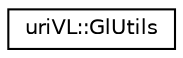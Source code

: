 digraph "Graphical Class Hierarchy"
{
  edge [fontname="Helvetica",fontsize="10",labelfontname="Helvetica",labelfontsize="10"];
  node [fontname="Helvetica",fontsize="10",shape=record];
  rankdir="LR";
  Node1 [label="uriVL::GlUtils",height=0.2,width=0.4,color="black", fillcolor="white", style="filled",URL="$classuriVL_1_1GlUtils.html",tooltip="Contains various GL-related \"utility\" functions to allocate and delete \"shifted\" 1D and 2D arrays of ..."];
}
